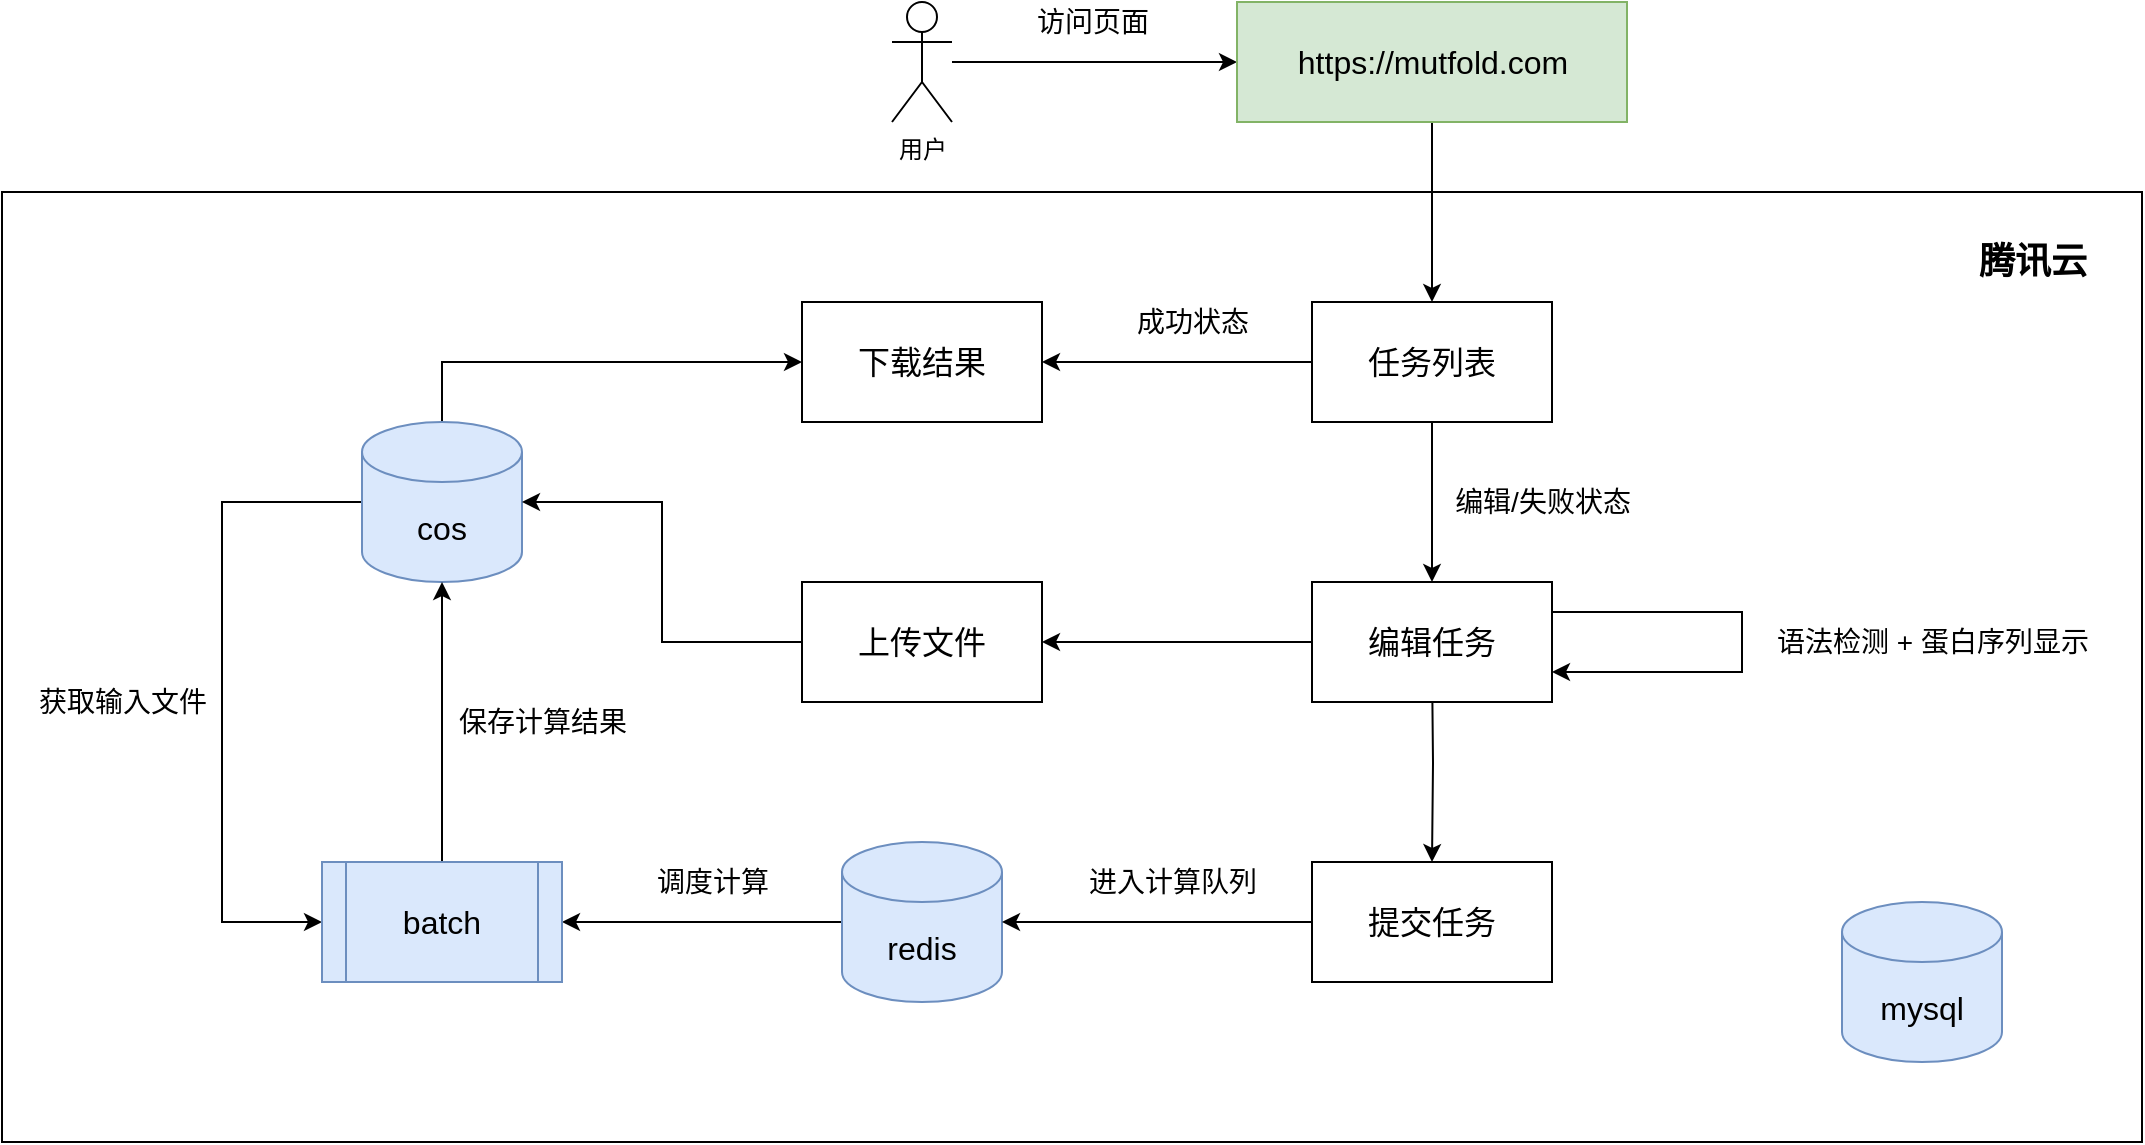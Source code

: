 <mxfile version="17.3.0" type="github">
  <diagram id="ymhjhm3eTD3dkKfIQX40" name="Page-1">
    <mxGraphModel dx="2125" dy="834" grid="1" gridSize="10" guides="1" tooltips="1" connect="1" arrows="1" fold="1" page="1" pageScale="1" pageWidth="827" pageHeight="1169" math="0" shadow="0">
      <root>
        <mxCell id="0" />
        <mxCell id="1" parent="0" />
        <mxCell id="mB4DVSk1dbmSLc0FBDAM-19" value="" style="rounded=0;whiteSpace=wrap;html=1;fontSize=14;" vertex="1" parent="1">
          <mxGeometry x="-460" y="455" width="1070" height="475" as="geometry" />
        </mxCell>
        <mxCell id="yuCjeoDHqFgNBEVR3Kmc-4" style="edgeStyle=orthogonalEdgeStyle;rounded=0;orthogonalLoop=1;jettySize=auto;html=1;fontSize=16;" parent="1" source="yuCjeoDHqFgNBEVR3Kmc-1" target="yuCjeoDHqFgNBEVR3Kmc-3" edge="1">
          <mxGeometry relative="1" as="geometry" />
        </mxCell>
        <mxCell id="yuCjeoDHqFgNBEVR3Kmc-1" value="用户" style="shape=umlActor;verticalLabelPosition=bottom;verticalAlign=top;html=1;outlineConnect=0;" parent="1" vertex="1">
          <mxGeometry x="-15" y="360" width="30" height="60" as="geometry" />
        </mxCell>
        <mxCell id="yuCjeoDHqFgNBEVR3Kmc-16" style="edgeStyle=orthogonalEdgeStyle;rounded=0;orthogonalLoop=1;jettySize=auto;html=1;fontSize=16;" parent="1" source="yuCjeoDHqFgNBEVR3Kmc-3" target="yuCjeoDHqFgNBEVR3Kmc-5" edge="1">
          <mxGeometry relative="1" as="geometry" />
        </mxCell>
        <mxCell id="yuCjeoDHqFgNBEVR3Kmc-3" value="&lt;font style=&quot;font-size: 16px&quot;&gt;https://mutfold.com&lt;/font&gt;" style="rounded=0;whiteSpace=wrap;html=1;fillColor=#d5e8d4;strokeColor=#82b366;" parent="1" vertex="1">
          <mxGeometry x="157.5" y="360" width="195" height="60" as="geometry" />
        </mxCell>
        <mxCell id="yuCjeoDHqFgNBEVR3Kmc-17" style="edgeStyle=orthogonalEdgeStyle;rounded=0;orthogonalLoop=1;jettySize=auto;html=1;fontSize=16;" parent="1" source="yuCjeoDHqFgNBEVR3Kmc-5" target="yuCjeoDHqFgNBEVR3Kmc-9" edge="1">
          <mxGeometry relative="1" as="geometry" />
        </mxCell>
        <mxCell id="yuCjeoDHqFgNBEVR3Kmc-23" style="edgeStyle=orthogonalEdgeStyle;rounded=0;orthogonalLoop=1;jettySize=auto;html=1;entryX=1;entryY=0.5;entryDx=0;entryDy=0;fontSize=16;" parent="1" source="yuCjeoDHqFgNBEVR3Kmc-5" target="yuCjeoDHqFgNBEVR3Kmc-11" edge="1">
          <mxGeometry relative="1" as="geometry" />
        </mxCell>
        <mxCell id="yuCjeoDHqFgNBEVR3Kmc-5" value="任务列表" style="rounded=0;whiteSpace=wrap;html=1;fontSize=16;" parent="1" vertex="1">
          <mxGeometry x="195" y="510" width="120" height="60" as="geometry" />
        </mxCell>
        <mxCell id="yuCjeoDHqFgNBEVR3Kmc-15" style="edgeStyle=orthogonalEdgeStyle;rounded=0;orthogonalLoop=1;jettySize=auto;html=1;fontSize=16;" parent="1" source="yuCjeoDHqFgNBEVR3Kmc-6" target="yuCjeoDHqFgNBEVR3Kmc-13" edge="1">
          <mxGeometry relative="1" as="geometry" />
        </mxCell>
        <mxCell id="yuCjeoDHqFgNBEVR3Kmc-6" value="redis" style="shape=cylinder3;whiteSpace=wrap;html=1;boundedLbl=1;backgroundOutline=1;size=15;fontSize=16;fillColor=#dae8fc;strokeColor=#6c8ebf;" parent="1" vertex="1">
          <mxGeometry x="-40" y="780" width="80" height="80" as="geometry" />
        </mxCell>
        <mxCell id="yuCjeoDHqFgNBEVR3Kmc-7" value="mysql" style="shape=cylinder3;whiteSpace=wrap;html=1;boundedLbl=1;backgroundOutline=1;size=15;fontSize=16;fillColor=#dae8fc;strokeColor=#6c8ebf;" parent="1" vertex="1">
          <mxGeometry x="460" y="810" width="80" height="80" as="geometry" />
        </mxCell>
        <mxCell id="mB4DVSk1dbmSLc0FBDAM-15" style="edgeStyle=orthogonalEdgeStyle;rounded=0;orthogonalLoop=1;jettySize=auto;html=1;entryX=0;entryY=0.5;entryDx=0;entryDy=0;fontSize=14;" edge="1" parent="1" source="yuCjeoDHqFgNBEVR3Kmc-8" target="yuCjeoDHqFgNBEVR3Kmc-11">
          <mxGeometry relative="1" as="geometry">
            <Array as="points">
              <mxPoint x="-240" y="540" />
            </Array>
          </mxGeometry>
        </mxCell>
        <mxCell id="mB4DVSk1dbmSLc0FBDAM-18" style="edgeStyle=orthogonalEdgeStyle;rounded=0;orthogonalLoop=1;jettySize=auto;html=1;entryX=0;entryY=0.5;entryDx=0;entryDy=0;fontSize=14;" edge="1" parent="1" source="yuCjeoDHqFgNBEVR3Kmc-8" target="yuCjeoDHqFgNBEVR3Kmc-13">
          <mxGeometry relative="1" as="geometry">
            <Array as="points">
              <mxPoint x="-350" y="610" />
              <mxPoint x="-350" y="820" />
            </Array>
          </mxGeometry>
        </mxCell>
        <mxCell id="yuCjeoDHqFgNBEVR3Kmc-8" value="cos" style="shape=cylinder3;whiteSpace=wrap;html=1;boundedLbl=1;backgroundOutline=1;size=15;fontSize=16;fillColor=#dae8fc;strokeColor=#6c8ebf;" parent="1" vertex="1">
          <mxGeometry x="-280" y="570" width="80" height="80" as="geometry" />
        </mxCell>
        <mxCell id="yuCjeoDHqFgNBEVR3Kmc-18" style="edgeStyle=orthogonalEdgeStyle;rounded=0;orthogonalLoop=1;jettySize=auto;html=1;fontSize=16;" parent="1" target="yuCjeoDHqFgNBEVR3Kmc-12" edge="1">
          <mxGeometry relative="1" as="geometry">
            <mxPoint x="255" y="690" as="sourcePoint" />
          </mxGeometry>
        </mxCell>
        <mxCell id="yuCjeoDHqFgNBEVR3Kmc-19" style="edgeStyle=orthogonalEdgeStyle;rounded=0;orthogonalLoop=1;jettySize=auto;html=1;entryX=1;entryY=0.5;entryDx=0;entryDy=0;fontSize=16;" parent="1" source="yuCjeoDHqFgNBEVR3Kmc-9" target="yuCjeoDHqFgNBEVR3Kmc-10" edge="1">
          <mxGeometry relative="1" as="geometry" />
        </mxCell>
        <mxCell id="yuCjeoDHqFgNBEVR3Kmc-9" value="编辑任务" style="rounded=0;whiteSpace=wrap;html=1;fontSize=16;" parent="1" vertex="1">
          <mxGeometry x="195" y="650" width="120" height="60" as="geometry" />
        </mxCell>
        <mxCell id="yuCjeoDHqFgNBEVR3Kmc-20" style="edgeStyle=orthogonalEdgeStyle;rounded=0;orthogonalLoop=1;jettySize=auto;html=1;fontSize=16;" parent="1" source="yuCjeoDHqFgNBEVR3Kmc-10" target="yuCjeoDHqFgNBEVR3Kmc-8" edge="1">
          <mxGeometry relative="1" as="geometry" />
        </mxCell>
        <mxCell id="yuCjeoDHqFgNBEVR3Kmc-10" value="上传文件" style="rounded=0;whiteSpace=wrap;html=1;fontSize=16;" parent="1" vertex="1">
          <mxGeometry x="-60" y="650" width="120" height="60" as="geometry" />
        </mxCell>
        <mxCell id="yuCjeoDHqFgNBEVR3Kmc-11" value="下载结果" style="rounded=0;whiteSpace=wrap;html=1;fontSize=16;" parent="1" vertex="1">
          <mxGeometry x="-60" y="510" width="120" height="60" as="geometry" />
        </mxCell>
        <mxCell id="yuCjeoDHqFgNBEVR3Kmc-14" style="edgeStyle=orthogonalEdgeStyle;rounded=0;orthogonalLoop=1;jettySize=auto;html=1;fontSize=16;" parent="1" source="yuCjeoDHqFgNBEVR3Kmc-12" target="yuCjeoDHqFgNBEVR3Kmc-6" edge="1">
          <mxGeometry relative="1" as="geometry" />
        </mxCell>
        <mxCell id="yuCjeoDHqFgNBEVR3Kmc-12" value="提交任务" style="rounded=0;whiteSpace=wrap;html=1;fontSize=16;" parent="1" vertex="1">
          <mxGeometry x="195" y="790" width="120" height="60" as="geometry" />
        </mxCell>
        <mxCell id="mB4DVSk1dbmSLc0FBDAM-16" style="edgeStyle=orthogonalEdgeStyle;rounded=0;orthogonalLoop=1;jettySize=auto;html=1;entryX=0.5;entryY=1;entryDx=0;entryDy=0;entryPerimeter=0;fontSize=14;" edge="1" parent="1" source="yuCjeoDHqFgNBEVR3Kmc-13" target="yuCjeoDHqFgNBEVR3Kmc-8">
          <mxGeometry relative="1" as="geometry" />
        </mxCell>
        <mxCell id="yuCjeoDHqFgNBEVR3Kmc-13" value="batch" style="shape=process;whiteSpace=wrap;html=1;backgroundOutline=1;fontSize=16;fillColor=#dae8fc;strokeColor=#6c8ebf;" parent="1" vertex="1">
          <mxGeometry x="-300" y="790" width="120" height="60" as="geometry" />
        </mxCell>
        <mxCell id="mB4DVSk1dbmSLc0FBDAM-2" value="&lt;font style=&quot;font-size: 14px&quot;&gt;语法检测 + 蛋白序列显示&lt;/font&gt;" style="text;html=1;align=center;verticalAlign=middle;resizable=0;points=[];autosize=1;strokeColor=none;fillColor=none;" vertex="1" parent="1">
          <mxGeometry x="420" y="670" width="170" height="20" as="geometry" />
        </mxCell>
        <mxCell id="mB4DVSk1dbmSLc0FBDAM-3" value="&lt;font style=&quot;font-size: 14px&quot;&gt;访问页面&lt;/font&gt;" style="text;html=1;align=center;verticalAlign=middle;resizable=0;points=[];autosize=1;strokeColor=none;fillColor=none;" vertex="1" parent="1">
          <mxGeometry x="50" y="360" width="70" height="20" as="geometry" />
        </mxCell>
        <mxCell id="mB4DVSk1dbmSLc0FBDAM-5" value="编辑/失败状态" style="text;html=1;align=center;verticalAlign=middle;resizable=0;points=[];autosize=1;strokeColor=none;fillColor=none;fontSize=14;" vertex="1" parent="1">
          <mxGeometry x="260" y="600" width="100" height="20" as="geometry" />
        </mxCell>
        <mxCell id="mB4DVSk1dbmSLc0FBDAM-8" value="成功状态" style="text;html=1;align=center;verticalAlign=middle;resizable=0;points=[];autosize=1;strokeColor=none;fillColor=none;fontSize=14;" vertex="1" parent="1">
          <mxGeometry x="100" y="510" width="70" height="20" as="geometry" />
        </mxCell>
        <mxCell id="mB4DVSk1dbmSLc0FBDAM-9" value="进入计算队列" style="text;html=1;align=center;verticalAlign=middle;resizable=0;points=[];autosize=1;strokeColor=none;fillColor=none;fontSize=14;" vertex="1" parent="1">
          <mxGeometry x="75" y="790" width="100" height="20" as="geometry" />
        </mxCell>
        <mxCell id="mB4DVSk1dbmSLc0FBDAM-10" value="调度计算" style="text;html=1;align=center;verticalAlign=middle;resizable=0;points=[];autosize=1;strokeColor=none;fillColor=none;fontSize=14;" vertex="1" parent="1">
          <mxGeometry x="-140" y="790" width="70" height="20" as="geometry" />
        </mxCell>
        <mxCell id="mB4DVSk1dbmSLc0FBDAM-11" value="获取输入文件" style="text;html=1;align=center;verticalAlign=middle;resizable=0;points=[];autosize=1;strokeColor=none;fillColor=none;fontSize=14;" vertex="1" parent="1">
          <mxGeometry x="-450" y="700" width="100" height="20" as="geometry" />
        </mxCell>
        <mxCell id="mB4DVSk1dbmSLc0FBDAM-13" value="保存计算结果" style="text;html=1;align=center;verticalAlign=middle;resizable=0;points=[];autosize=1;strokeColor=none;fillColor=none;fontSize=14;" vertex="1" parent="1">
          <mxGeometry x="-240" y="710" width="100" height="20" as="geometry" />
        </mxCell>
        <mxCell id="mB4DVSk1dbmSLc0FBDAM-17" style="edgeStyle=orthogonalEdgeStyle;rounded=0;orthogonalLoop=1;jettySize=auto;html=1;exitX=1;exitY=0.25;exitDx=0;exitDy=0;entryX=1;entryY=0.75;entryDx=0;entryDy=0;fontSize=14;" edge="1" parent="1" source="yuCjeoDHqFgNBEVR3Kmc-9" target="yuCjeoDHqFgNBEVR3Kmc-9">
          <mxGeometry relative="1" as="geometry">
            <Array as="points">
              <mxPoint x="410" y="665" />
              <mxPoint x="410" y="695" />
            </Array>
          </mxGeometry>
        </mxCell>
        <mxCell id="mB4DVSk1dbmSLc0FBDAM-20" value="&lt;b&gt;&lt;font style=&quot;font-size: 18px&quot;&gt;腾讯云&lt;/font&gt;&lt;/b&gt;" style="text;html=1;align=center;verticalAlign=middle;resizable=0;points=[];autosize=1;strokeColor=none;fillColor=none;fontSize=14;" vertex="1" parent="1">
          <mxGeometry x="520" y="480" width="70" height="20" as="geometry" />
        </mxCell>
      </root>
    </mxGraphModel>
  </diagram>
</mxfile>
